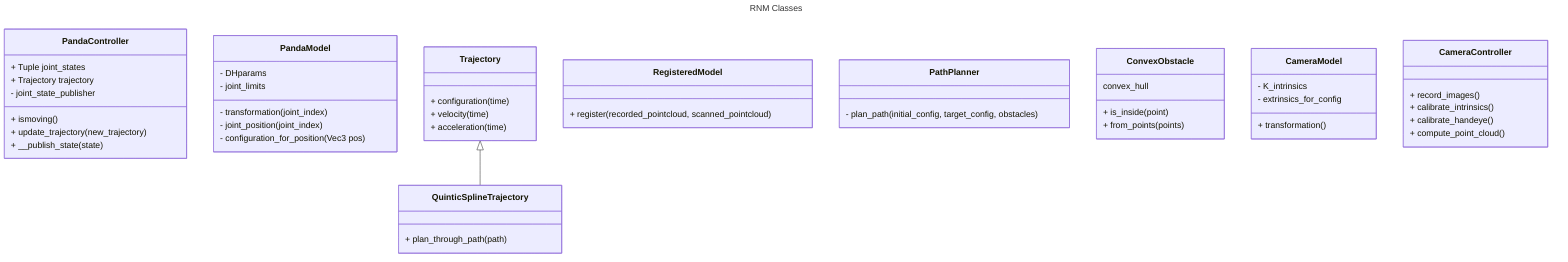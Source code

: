---
title: RNM Classes
---
classDiagram

    class PandaController{
        + Tuple joint_states
        + Trajectory trajectory
        - joint_state_publisher
        + ismoving()
        + update_trajectory(new_trajectory)
        + __publish_state(state)
    }
    class PandaModel{
        - DHparams
        - joint_limits
        - transformation(joint_index)
        - joint_position(joint_index)
        - configuration_for_position(Vec3 pos)
    }
    class Trajectory{
        + configuration(time)
        + velocity(time)
        + acceleration(time)
    }
    Trajectory <|-- QuinticSplineTrajectory

    class QuinticSplineTrajectory{
        + plan_through_path(path) 
    }

    class RegisteredModel{
        + register(recorded_pointcloud, scanned_pointcloud)
    }

    class PathPlanner{
        - plan_path(initial_config, target_config, obstacles)
    }
    class ConvexObstacle{
        convex_hull
        + is_inside(point)
        + from_points(points)
    }

    class CameraModel{
        + transformation()
        - K_intrinsics
        - extrinsics_for_config
    }
    class CameraController{
        + record_images()
        + calibrate_intrinsics()
        + calibrate_handeye()
        + compute_point_cloud()
    }